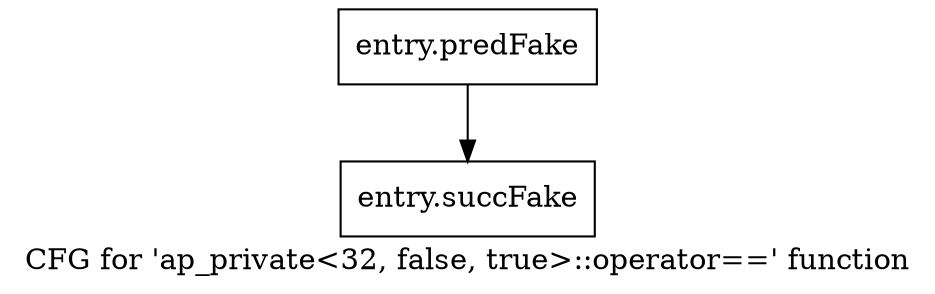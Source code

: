 digraph "CFG for 'ap_private\<32, false, true\>::operator==' function" {
	label="CFG for 'ap_private\<32, false, true\>::operator==' function";

	Node0x5804940 [shape=record,filename="",linenumber="",label="{entry.predFake}"];
	Node0x5804940 -> Node0x5854600[ callList="" memoryops="" filename="/home/omerfaruk/tools/Xilinx/Vitis_HLS/2023.2/include/etc/ap_private.h" execusionnum="21"];
	Node0x5854600 [shape=record,filename="/home/omerfaruk/tools/Xilinx/Vitis_HLS/2023.2/include/etc/ap_private.h",linenumber="1752",label="{entry.succFake}"];
}
